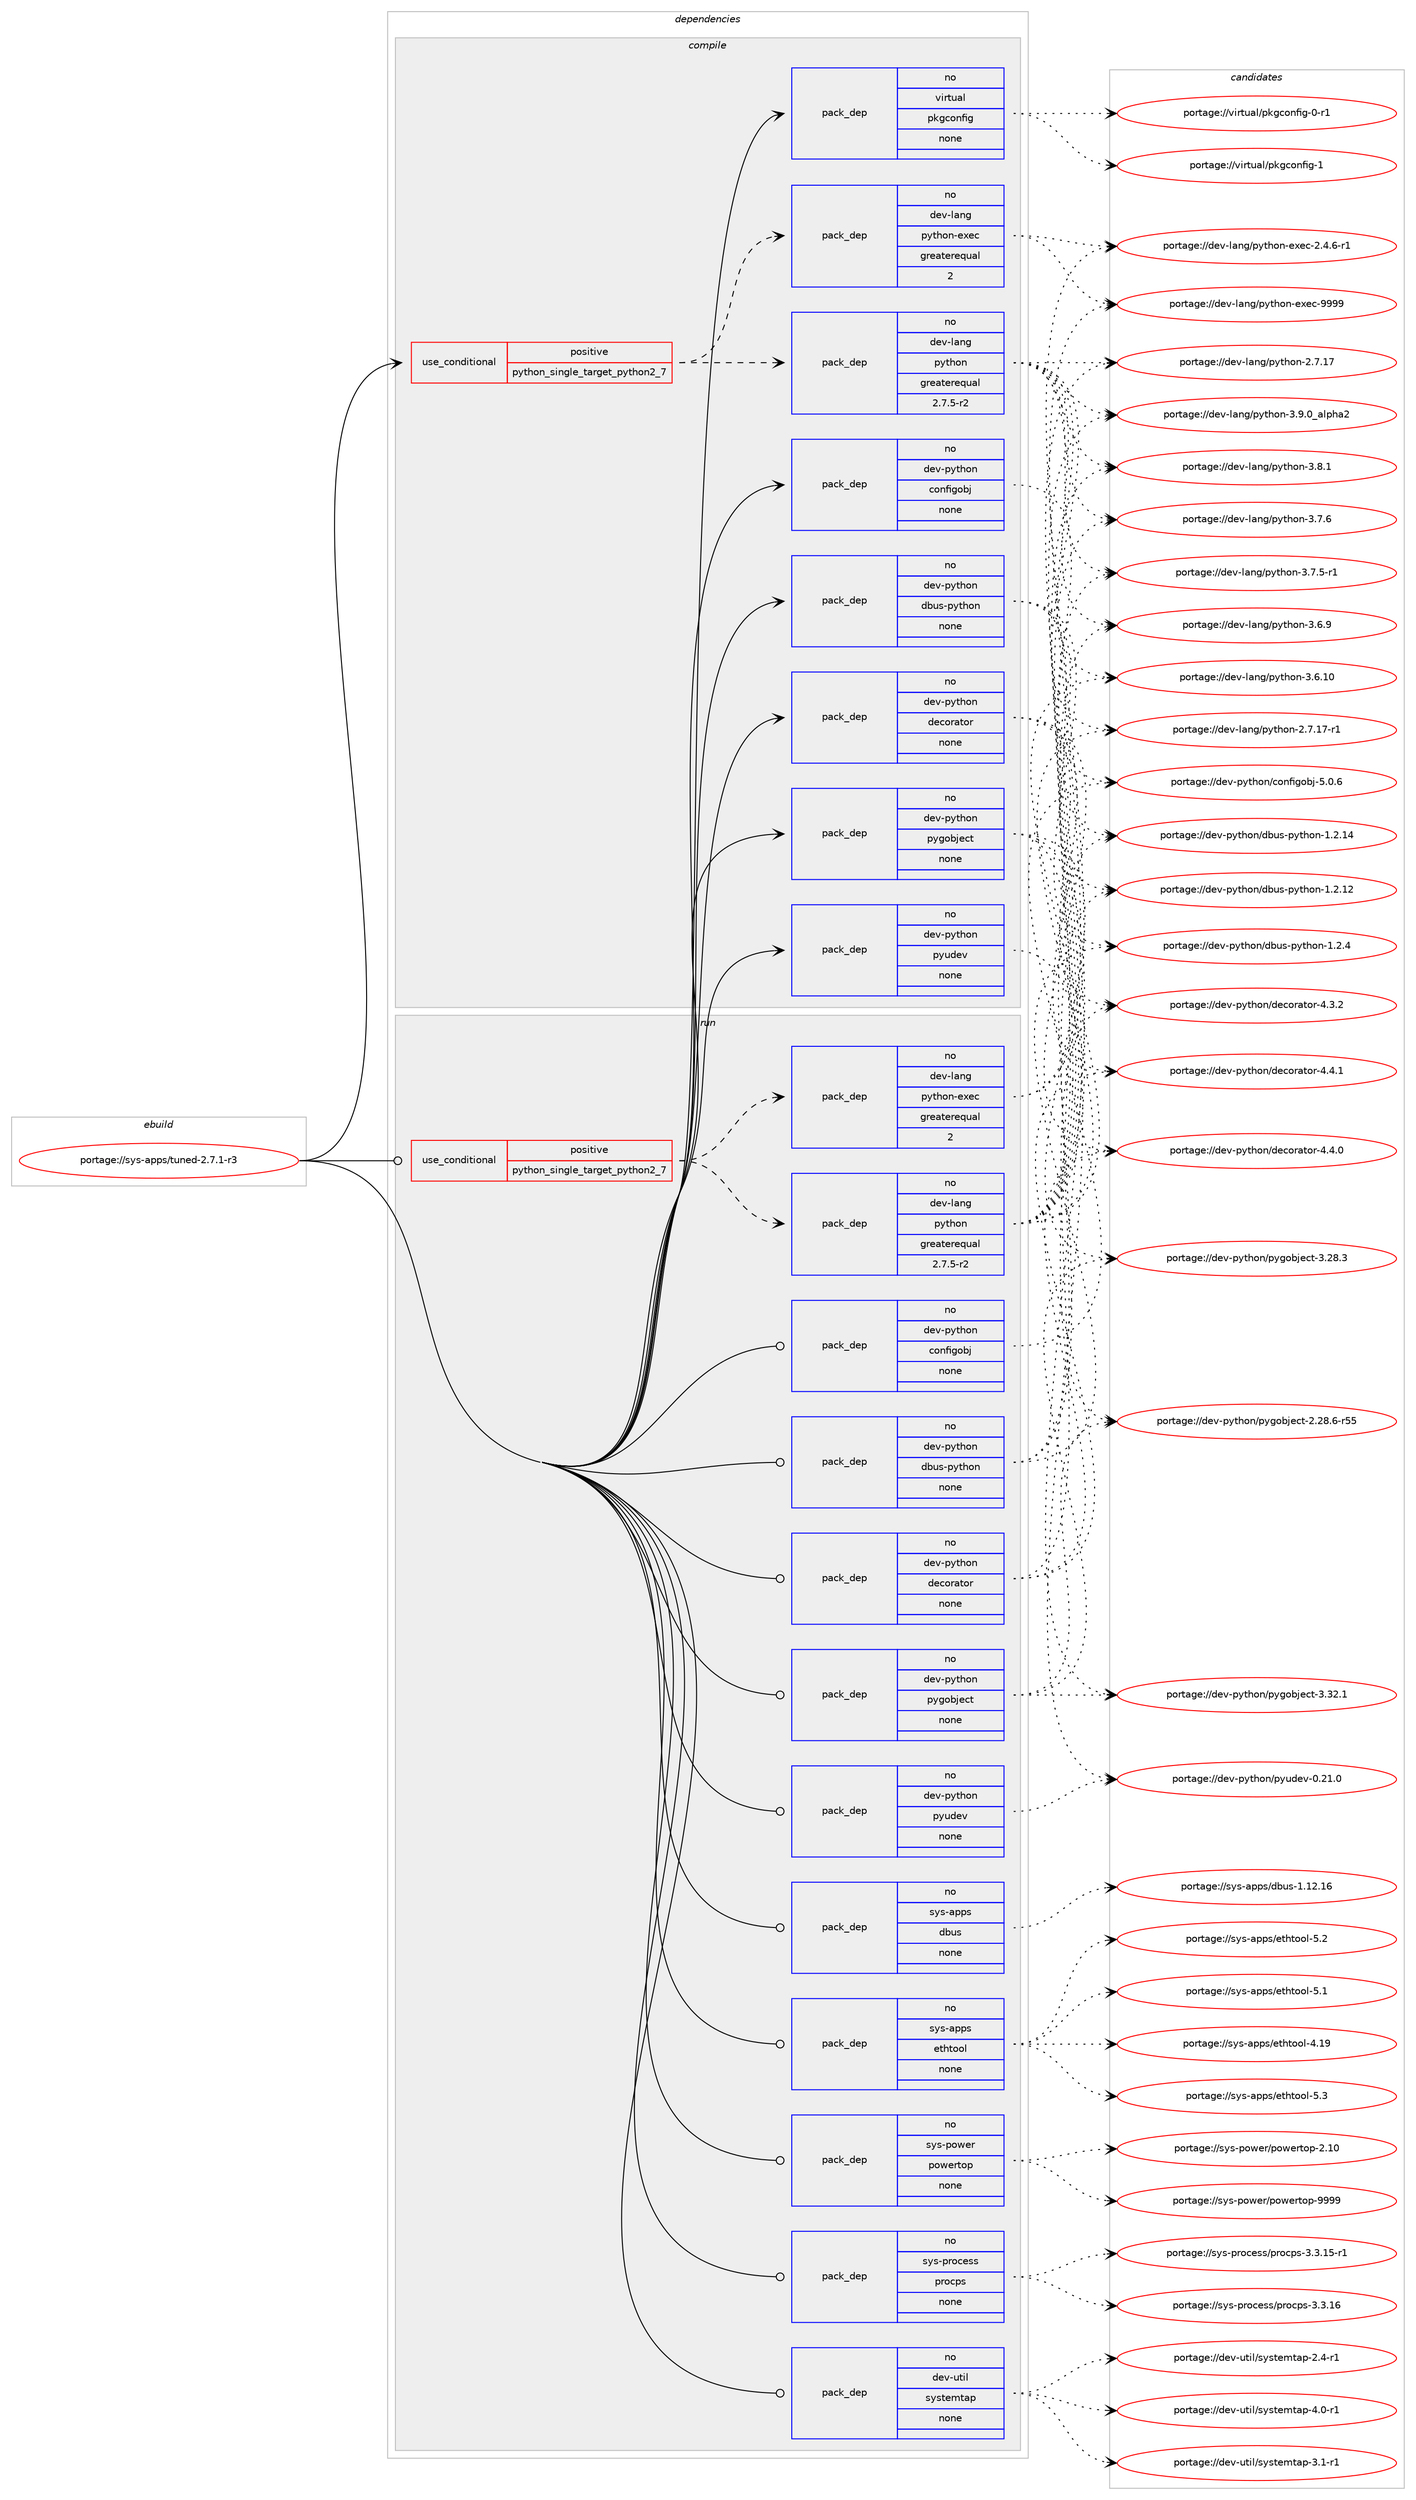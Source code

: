 digraph prolog {

# *************
# Graph options
# *************

newrank=true;
concentrate=true;
compound=true;
graph [rankdir=LR,fontname=Helvetica,fontsize=10,ranksep=1.5];#, ranksep=2.5, nodesep=0.2];
edge  [arrowhead=vee];
node  [fontname=Helvetica,fontsize=10];

# **********
# The ebuild
# **********

subgraph cluster_leftcol {
color=gray;
rank=same;
label=<<i>ebuild</i>>;
id [label="portage://sys-apps/tuned-2.7.1-r3", color=red, width=4, href="../sys-apps/tuned-2.7.1-r3.svg"];
}

# ****************
# The dependencies
# ****************

subgraph cluster_midcol {
color=gray;
label=<<i>dependencies</i>>;
subgraph cluster_compile {
fillcolor="#eeeeee";
style=filled;
label=<<i>compile</i>>;
subgraph cond13566 {
dependency68299 [label=<<TABLE BORDER="0" CELLBORDER="1" CELLSPACING="0" CELLPADDING="4"><TR><TD ROWSPAN="3" CELLPADDING="10">use_conditional</TD></TR><TR><TD>positive</TD></TR><TR><TD>python_single_target_python2_7</TD></TR></TABLE>>, shape=none, color=red];
subgraph pack53270 {
dependency68300 [label=<<TABLE BORDER="0" CELLBORDER="1" CELLSPACING="0" CELLPADDING="4" WIDTH="220"><TR><TD ROWSPAN="6" CELLPADDING="30">pack_dep</TD></TR><TR><TD WIDTH="110">no</TD></TR><TR><TD>dev-lang</TD></TR><TR><TD>python</TD></TR><TR><TD>greaterequal</TD></TR><TR><TD>2.7.5-r2</TD></TR></TABLE>>, shape=none, color=blue];
}
dependency68299:e -> dependency68300:w [weight=20,style="dashed",arrowhead="vee"];
subgraph pack53271 {
dependency68301 [label=<<TABLE BORDER="0" CELLBORDER="1" CELLSPACING="0" CELLPADDING="4" WIDTH="220"><TR><TD ROWSPAN="6" CELLPADDING="30">pack_dep</TD></TR><TR><TD WIDTH="110">no</TD></TR><TR><TD>dev-lang</TD></TR><TR><TD>python-exec</TD></TR><TR><TD>greaterequal</TD></TR><TR><TD>2</TD></TR></TABLE>>, shape=none, color=blue];
}
dependency68299:e -> dependency68301:w [weight=20,style="dashed",arrowhead="vee"];
}
id:e -> dependency68299:w [weight=20,style="solid",arrowhead="vee"];
subgraph pack53272 {
dependency68302 [label=<<TABLE BORDER="0" CELLBORDER="1" CELLSPACING="0" CELLPADDING="4" WIDTH="220"><TR><TD ROWSPAN="6" CELLPADDING="30">pack_dep</TD></TR><TR><TD WIDTH="110">no</TD></TR><TR><TD>dev-python</TD></TR><TR><TD>configobj</TD></TR><TR><TD>none</TD></TR><TR><TD></TD></TR></TABLE>>, shape=none, color=blue];
}
id:e -> dependency68302:w [weight=20,style="solid",arrowhead="vee"];
subgraph pack53273 {
dependency68303 [label=<<TABLE BORDER="0" CELLBORDER="1" CELLSPACING="0" CELLPADDING="4" WIDTH="220"><TR><TD ROWSPAN="6" CELLPADDING="30">pack_dep</TD></TR><TR><TD WIDTH="110">no</TD></TR><TR><TD>dev-python</TD></TR><TR><TD>dbus-python</TD></TR><TR><TD>none</TD></TR><TR><TD></TD></TR></TABLE>>, shape=none, color=blue];
}
id:e -> dependency68303:w [weight=20,style="solid",arrowhead="vee"];
subgraph pack53274 {
dependency68304 [label=<<TABLE BORDER="0" CELLBORDER="1" CELLSPACING="0" CELLPADDING="4" WIDTH="220"><TR><TD ROWSPAN="6" CELLPADDING="30">pack_dep</TD></TR><TR><TD WIDTH="110">no</TD></TR><TR><TD>dev-python</TD></TR><TR><TD>decorator</TD></TR><TR><TD>none</TD></TR><TR><TD></TD></TR></TABLE>>, shape=none, color=blue];
}
id:e -> dependency68304:w [weight=20,style="solid",arrowhead="vee"];
subgraph pack53275 {
dependency68305 [label=<<TABLE BORDER="0" CELLBORDER="1" CELLSPACING="0" CELLPADDING="4" WIDTH="220"><TR><TD ROWSPAN="6" CELLPADDING="30">pack_dep</TD></TR><TR><TD WIDTH="110">no</TD></TR><TR><TD>dev-python</TD></TR><TR><TD>pygobject</TD></TR><TR><TD>none</TD></TR><TR><TD></TD></TR></TABLE>>, shape=none, color=blue];
}
id:e -> dependency68305:w [weight=20,style="solid",arrowhead="vee"];
subgraph pack53276 {
dependency68306 [label=<<TABLE BORDER="0" CELLBORDER="1" CELLSPACING="0" CELLPADDING="4" WIDTH="220"><TR><TD ROWSPAN="6" CELLPADDING="30">pack_dep</TD></TR><TR><TD WIDTH="110">no</TD></TR><TR><TD>dev-python</TD></TR><TR><TD>pyudev</TD></TR><TR><TD>none</TD></TR><TR><TD></TD></TR></TABLE>>, shape=none, color=blue];
}
id:e -> dependency68306:w [weight=20,style="solid",arrowhead="vee"];
subgraph pack53277 {
dependency68307 [label=<<TABLE BORDER="0" CELLBORDER="1" CELLSPACING="0" CELLPADDING="4" WIDTH="220"><TR><TD ROWSPAN="6" CELLPADDING="30">pack_dep</TD></TR><TR><TD WIDTH="110">no</TD></TR><TR><TD>virtual</TD></TR><TR><TD>pkgconfig</TD></TR><TR><TD>none</TD></TR><TR><TD></TD></TR></TABLE>>, shape=none, color=blue];
}
id:e -> dependency68307:w [weight=20,style="solid",arrowhead="vee"];
}
subgraph cluster_compileandrun {
fillcolor="#eeeeee";
style=filled;
label=<<i>compile and run</i>>;
}
subgraph cluster_run {
fillcolor="#eeeeee";
style=filled;
label=<<i>run</i>>;
subgraph cond13567 {
dependency68308 [label=<<TABLE BORDER="0" CELLBORDER="1" CELLSPACING="0" CELLPADDING="4"><TR><TD ROWSPAN="3" CELLPADDING="10">use_conditional</TD></TR><TR><TD>positive</TD></TR><TR><TD>python_single_target_python2_7</TD></TR></TABLE>>, shape=none, color=red];
subgraph pack53278 {
dependency68309 [label=<<TABLE BORDER="0" CELLBORDER="1" CELLSPACING="0" CELLPADDING="4" WIDTH="220"><TR><TD ROWSPAN="6" CELLPADDING="30">pack_dep</TD></TR><TR><TD WIDTH="110">no</TD></TR><TR><TD>dev-lang</TD></TR><TR><TD>python</TD></TR><TR><TD>greaterequal</TD></TR><TR><TD>2.7.5-r2</TD></TR></TABLE>>, shape=none, color=blue];
}
dependency68308:e -> dependency68309:w [weight=20,style="dashed",arrowhead="vee"];
subgraph pack53279 {
dependency68310 [label=<<TABLE BORDER="0" CELLBORDER="1" CELLSPACING="0" CELLPADDING="4" WIDTH="220"><TR><TD ROWSPAN="6" CELLPADDING="30">pack_dep</TD></TR><TR><TD WIDTH="110">no</TD></TR><TR><TD>dev-lang</TD></TR><TR><TD>python-exec</TD></TR><TR><TD>greaterequal</TD></TR><TR><TD>2</TD></TR></TABLE>>, shape=none, color=blue];
}
dependency68308:e -> dependency68310:w [weight=20,style="dashed",arrowhead="vee"];
}
id:e -> dependency68308:w [weight=20,style="solid",arrowhead="odot"];
subgraph pack53280 {
dependency68311 [label=<<TABLE BORDER="0" CELLBORDER="1" CELLSPACING="0" CELLPADDING="4" WIDTH="220"><TR><TD ROWSPAN="6" CELLPADDING="30">pack_dep</TD></TR><TR><TD WIDTH="110">no</TD></TR><TR><TD>dev-python</TD></TR><TR><TD>configobj</TD></TR><TR><TD>none</TD></TR><TR><TD></TD></TR></TABLE>>, shape=none, color=blue];
}
id:e -> dependency68311:w [weight=20,style="solid",arrowhead="odot"];
subgraph pack53281 {
dependency68312 [label=<<TABLE BORDER="0" CELLBORDER="1" CELLSPACING="0" CELLPADDING="4" WIDTH="220"><TR><TD ROWSPAN="6" CELLPADDING="30">pack_dep</TD></TR><TR><TD WIDTH="110">no</TD></TR><TR><TD>dev-python</TD></TR><TR><TD>dbus-python</TD></TR><TR><TD>none</TD></TR><TR><TD></TD></TR></TABLE>>, shape=none, color=blue];
}
id:e -> dependency68312:w [weight=20,style="solid",arrowhead="odot"];
subgraph pack53282 {
dependency68313 [label=<<TABLE BORDER="0" CELLBORDER="1" CELLSPACING="0" CELLPADDING="4" WIDTH="220"><TR><TD ROWSPAN="6" CELLPADDING="30">pack_dep</TD></TR><TR><TD WIDTH="110">no</TD></TR><TR><TD>dev-python</TD></TR><TR><TD>decorator</TD></TR><TR><TD>none</TD></TR><TR><TD></TD></TR></TABLE>>, shape=none, color=blue];
}
id:e -> dependency68313:w [weight=20,style="solid",arrowhead="odot"];
subgraph pack53283 {
dependency68314 [label=<<TABLE BORDER="0" CELLBORDER="1" CELLSPACING="0" CELLPADDING="4" WIDTH="220"><TR><TD ROWSPAN="6" CELLPADDING="30">pack_dep</TD></TR><TR><TD WIDTH="110">no</TD></TR><TR><TD>dev-python</TD></TR><TR><TD>pygobject</TD></TR><TR><TD>none</TD></TR><TR><TD></TD></TR></TABLE>>, shape=none, color=blue];
}
id:e -> dependency68314:w [weight=20,style="solid",arrowhead="odot"];
subgraph pack53284 {
dependency68315 [label=<<TABLE BORDER="0" CELLBORDER="1" CELLSPACING="0" CELLPADDING="4" WIDTH="220"><TR><TD ROWSPAN="6" CELLPADDING="30">pack_dep</TD></TR><TR><TD WIDTH="110">no</TD></TR><TR><TD>dev-python</TD></TR><TR><TD>pyudev</TD></TR><TR><TD>none</TD></TR><TR><TD></TD></TR></TABLE>>, shape=none, color=blue];
}
id:e -> dependency68315:w [weight=20,style="solid",arrowhead="odot"];
subgraph pack53285 {
dependency68316 [label=<<TABLE BORDER="0" CELLBORDER="1" CELLSPACING="0" CELLPADDING="4" WIDTH="220"><TR><TD ROWSPAN="6" CELLPADDING="30">pack_dep</TD></TR><TR><TD WIDTH="110">no</TD></TR><TR><TD>dev-util</TD></TR><TR><TD>systemtap</TD></TR><TR><TD>none</TD></TR><TR><TD></TD></TR></TABLE>>, shape=none, color=blue];
}
id:e -> dependency68316:w [weight=20,style="solid",arrowhead="odot"];
subgraph pack53286 {
dependency68317 [label=<<TABLE BORDER="0" CELLBORDER="1" CELLSPACING="0" CELLPADDING="4" WIDTH="220"><TR><TD ROWSPAN="6" CELLPADDING="30">pack_dep</TD></TR><TR><TD WIDTH="110">no</TD></TR><TR><TD>sys-apps</TD></TR><TR><TD>dbus</TD></TR><TR><TD>none</TD></TR><TR><TD></TD></TR></TABLE>>, shape=none, color=blue];
}
id:e -> dependency68317:w [weight=20,style="solid",arrowhead="odot"];
subgraph pack53287 {
dependency68318 [label=<<TABLE BORDER="0" CELLBORDER="1" CELLSPACING="0" CELLPADDING="4" WIDTH="220"><TR><TD ROWSPAN="6" CELLPADDING="30">pack_dep</TD></TR><TR><TD WIDTH="110">no</TD></TR><TR><TD>sys-apps</TD></TR><TR><TD>ethtool</TD></TR><TR><TD>none</TD></TR><TR><TD></TD></TR></TABLE>>, shape=none, color=blue];
}
id:e -> dependency68318:w [weight=20,style="solid",arrowhead="odot"];
subgraph pack53288 {
dependency68319 [label=<<TABLE BORDER="0" CELLBORDER="1" CELLSPACING="0" CELLPADDING="4" WIDTH="220"><TR><TD ROWSPAN="6" CELLPADDING="30">pack_dep</TD></TR><TR><TD WIDTH="110">no</TD></TR><TR><TD>sys-power</TD></TR><TR><TD>powertop</TD></TR><TR><TD>none</TD></TR><TR><TD></TD></TR></TABLE>>, shape=none, color=blue];
}
id:e -> dependency68319:w [weight=20,style="solid",arrowhead="odot"];
subgraph pack53289 {
dependency68320 [label=<<TABLE BORDER="0" CELLBORDER="1" CELLSPACING="0" CELLPADDING="4" WIDTH="220"><TR><TD ROWSPAN="6" CELLPADDING="30">pack_dep</TD></TR><TR><TD WIDTH="110">no</TD></TR><TR><TD>sys-process</TD></TR><TR><TD>procps</TD></TR><TR><TD>none</TD></TR><TR><TD></TD></TR></TABLE>>, shape=none, color=blue];
}
id:e -> dependency68320:w [weight=20,style="solid",arrowhead="odot"];
}
}

# **************
# The candidates
# **************

subgraph cluster_choices {
rank=same;
color=gray;
label=<<i>candidates</i>>;

subgraph choice53270 {
color=black;
nodesep=1;
choice10010111845108971101034711212111610411111045514657464895971081121049750 [label="portage://dev-lang/python-3.9.0_alpha2", color=red, width=4,href="../dev-lang/python-3.9.0_alpha2.svg"];
choice100101118451089711010347112121116104111110455146564649 [label="portage://dev-lang/python-3.8.1", color=red, width=4,href="../dev-lang/python-3.8.1.svg"];
choice100101118451089711010347112121116104111110455146554654 [label="portage://dev-lang/python-3.7.6", color=red, width=4,href="../dev-lang/python-3.7.6.svg"];
choice1001011184510897110103471121211161041111104551465546534511449 [label="portage://dev-lang/python-3.7.5-r1", color=red, width=4,href="../dev-lang/python-3.7.5-r1.svg"];
choice100101118451089711010347112121116104111110455146544657 [label="portage://dev-lang/python-3.6.9", color=red, width=4,href="../dev-lang/python-3.6.9.svg"];
choice10010111845108971101034711212111610411111045514654464948 [label="portage://dev-lang/python-3.6.10", color=red, width=4,href="../dev-lang/python-3.6.10.svg"];
choice100101118451089711010347112121116104111110455046554649554511449 [label="portage://dev-lang/python-2.7.17-r1", color=red, width=4,href="../dev-lang/python-2.7.17-r1.svg"];
choice10010111845108971101034711212111610411111045504655464955 [label="portage://dev-lang/python-2.7.17", color=red, width=4,href="../dev-lang/python-2.7.17.svg"];
dependency68300:e -> choice10010111845108971101034711212111610411111045514657464895971081121049750:w [style=dotted,weight="100"];
dependency68300:e -> choice100101118451089711010347112121116104111110455146564649:w [style=dotted,weight="100"];
dependency68300:e -> choice100101118451089711010347112121116104111110455146554654:w [style=dotted,weight="100"];
dependency68300:e -> choice1001011184510897110103471121211161041111104551465546534511449:w [style=dotted,weight="100"];
dependency68300:e -> choice100101118451089711010347112121116104111110455146544657:w [style=dotted,weight="100"];
dependency68300:e -> choice10010111845108971101034711212111610411111045514654464948:w [style=dotted,weight="100"];
dependency68300:e -> choice100101118451089711010347112121116104111110455046554649554511449:w [style=dotted,weight="100"];
dependency68300:e -> choice10010111845108971101034711212111610411111045504655464955:w [style=dotted,weight="100"];
}
subgraph choice53271 {
color=black;
nodesep=1;
choice10010111845108971101034711212111610411111045101120101994557575757 [label="portage://dev-lang/python-exec-9999", color=red, width=4,href="../dev-lang/python-exec-9999.svg"];
choice10010111845108971101034711212111610411111045101120101994550465246544511449 [label="portage://dev-lang/python-exec-2.4.6-r1", color=red, width=4,href="../dev-lang/python-exec-2.4.6-r1.svg"];
dependency68301:e -> choice10010111845108971101034711212111610411111045101120101994557575757:w [style=dotted,weight="100"];
dependency68301:e -> choice10010111845108971101034711212111610411111045101120101994550465246544511449:w [style=dotted,weight="100"];
}
subgraph choice53272 {
color=black;
nodesep=1;
choice10010111845112121116104111110479911111010210510311198106455346484654 [label="portage://dev-python/configobj-5.0.6", color=red, width=4,href="../dev-python/configobj-5.0.6.svg"];
dependency68302:e -> choice10010111845112121116104111110479911111010210510311198106455346484654:w [style=dotted,weight="100"];
}
subgraph choice53273 {
color=black;
nodesep=1;
choice10010111845112121116104111110471009811711545112121116104111110454946504652 [label="portage://dev-python/dbus-python-1.2.4", color=red, width=4,href="../dev-python/dbus-python-1.2.4.svg"];
choice1001011184511212111610411111047100981171154511212111610411111045494650464952 [label="portage://dev-python/dbus-python-1.2.14", color=red, width=4,href="../dev-python/dbus-python-1.2.14.svg"];
choice1001011184511212111610411111047100981171154511212111610411111045494650464950 [label="portage://dev-python/dbus-python-1.2.12", color=red, width=4,href="../dev-python/dbus-python-1.2.12.svg"];
dependency68303:e -> choice10010111845112121116104111110471009811711545112121116104111110454946504652:w [style=dotted,weight="100"];
dependency68303:e -> choice1001011184511212111610411111047100981171154511212111610411111045494650464952:w [style=dotted,weight="100"];
dependency68303:e -> choice1001011184511212111610411111047100981171154511212111610411111045494650464950:w [style=dotted,weight="100"];
}
subgraph choice53274 {
color=black;
nodesep=1;
choice10010111845112121116104111110471001019911111497116111114455246524649 [label="portage://dev-python/decorator-4.4.1", color=red, width=4,href="../dev-python/decorator-4.4.1.svg"];
choice10010111845112121116104111110471001019911111497116111114455246524648 [label="portage://dev-python/decorator-4.4.0", color=red, width=4,href="../dev-python/decorator-4.4.0.svg"];
choice10010111845112121116104111110471001019911111497116111114455246514650 [label="portage://dev-python/decorator-4.3.2", color=red, width=4,href="../dev-python/decorator-4.3.2.svg"];
dependency68304:e -> choice10010111845112121116104111110471001019911111497116111114455246524649:w [style=dotted,weight="100"];
dependency68304:e -> choice10010111845112121116104111110471001019911111497116111114455246524648:w [style=dotted,weight="100"];
dependency68304:e -> choice10010111845112121116104111110471001019911111497116111114455246514650:w [style=dotted,weight="100"];
}
subgraph choice53275 {
color=black;
nodesep=1;
choice1001011184511212111610411111047112121103111981061019911645514651504649 [label="portage://dev-python/pygobject-3.32.1", color=red, width=4,href="../dev-python/pygobject-3.32.1.svg"];
choice1001011184511212111610411111047112121103111981061019911645514650564651 [label="portage://dev-python/pygobject-3.28.3", color=red, width=4,href="../dev-python/pygobject-3.28.3.svg"];
choice1001011184511212111610411111047112121103111981061019911645504650564654451145353 [label="portage://dev-python/pygobject-2.28.6-r55", color=red, width=4,href="../dev-python/pygobject-2.28.6-r55.svg"];
dependency68305:e -> choice1001011184511212111610411111047112121103111981061019911645514651504649:w [style=dotted,weight="100"];
dependency68305:e -> choice1001011184511212111610411111047112121103111981061019911645514650564651:w [style=dotted,weight="100"];
dependency68305:e -> choice1001011184511212111610411111047112121103111981061019911645504650564654451145353:w [style=dotted,weight="100"];
}
subgraph choice53276 {
color=black;
nodesep=1;
choice100101118451121211161041111104711212111710010111845484650494648 [label="portage://dev-python/pyudev-0.21.0", color=red, width=4,href="../dev-python/pyudev-0.21.0.svg"];
dependency68306:e -> choice100101118451121211161041111104711212111710010111845484650494648:w [style=dotted,weight="100"];
}
subgraph choice53277 {
color=black;
nodesep=1;
choice1181051141161179710847112107103991111101021051034549 [label="portage://virtual/pkgconfig-1", color=red, width=4,href="../virtual/pkgconfig-1.svg"];
choice11810511411611797108471121071039911111010210510345484511449 [label="portage://virtual/pkgconfig-0-r1", color=red, width=4,href="../virtual/pkgconfig-0-r1.svg"];
dependency68307:e -> choice1181051141161179710847112107103991111101021051034549:w [style=dotted,weight="100"];
dependency68307:e -> choice11810511411611797108471121071039911111010210510345484511449:w [style=dotted,weight="100"];
}
subgraph choice53278 {
color=black;
nodesep=1;
choice10010111845108971101034711212111610411111045514657464895971081121049750 [label="portage://dev-lang/python-3.9.0_alpha2", color=red, width=4,href="../dev-lang/python-3.9.0_alpha2.svg"];
choice100101118451089711010347112121116104111110455146564649 [label="portage://dev-lang/python-3.8.1", color=red, width=4,href="../dev-lang/python-3.8.1.svg"];
choice100101118451089711010347112121116104111110455146554654 [label="portage://dev-lang/python-3.7.6", color=red, width=4,href="../dev-lang/python-3.7.6.svg"];
choice1001011184510897110103471121211161041111104551465546534511449 [label="portage://dev-lang/python-3.7.5-r1", color=red, width=4,href="../dev-lang/python-3.7.5-r1.svg"];
choice100101118451089711010347112121116104111110455146544657 [label="portage://dev-lang/python-3.6.9", color=red, width=4,href="../dev-lang/python-3.6.9.svg"];
choice10010111845108971101034711212111610411111045514654464948 [label="portage://dev-lang/python-3.6.10", color=red, width=4,href="../dev-lang/python-3.6.10.svg"];
choice100101118451089711010347112121116104111110455046554649554511449 [label="portage://dev-lang/python-2.7.17-r1", color=red, width=4,href="../dev-lang/python-2.7.17-r1.svg"];
choice10010111845108971101034711212111610411111045504655464955 [label="portage://dev-lang/python-2.7.17", color=red, width=4,href="../dev-lang/python-2.7.17.svg"];
dependency68309:e -> choice10010111845108971101034711212111610411111045514657464895971081121049750:w [style=dotted,weight="100"];
dependency68309:e -> choice100101118451089711010347112121116104111110455146564649:w [style=dotted,weight="100"];
dependency68309:e -> choice100101118451089711010347112121116104111110455146554654:w [style=dotted,weight="100"];
dependency68309:e -> choice1001011184510897110103471121211161041111104551465546534511449:w [style=dotted,weight="100"];
dependency68309:e -> choice100101118451089711010347112121116104111110455146544657:w [style=dotted,weight="100"];
dependency68309:e -> choice10010111845108971101034711212111610411111045514654464948:w [style=dotted,weight="100"];
dependency68309:e -> choice100101118451089711010347112121116104111110455046554649554511449:w [style=dotted,weight="100"];
dependency68309:e -> choice10010111845108971101034711212111610411111045504655464955:w [style=dotted,weight="100"];
}
subgraph choice53279 {
color=black;
nodesep=1;
choice10010111845108971101034711212111610411111045101120101994557575757 [label="portage://dev-lang/python-exec-9999", color=red, width=4,href="../dev-lang/python-exec-9999.svg"];
choice10010111845108971101034711212111610411111045101120101994550465246544511449 [label="portage://dev-lang/python-exec-2.4.6-r1", color=red, width=4,href="../dev-lang/python-exec-2.4.6-r1.svg"];
dependency68310:e -> choice10010111845108971101034711212111610411111045101120101994557575757:w [style=dotted,weight="100"];
dependency68310:e -> choice10010111845108971101034711212111610411111045101120101994550465246544511449:w [style=dotted,weight="100"];
}
subgraph choice53280 {
color=black;
nodesep=1;
choice10010111845112121116104111110479911111010210510311198106455346484654 [label="portage://dev-python/configobj-5.0.6", color=red, width=4,href="../dev-python/configobj-5.0.6.svg"];
dependency68311:e -> choice10010111845112121116104111110479911111010210510311198106455346484654:w [style=dotted,weight="100"];
}
subgraph choice53281 {
color=black;
nodesep=1;
choice10010111845112121116104111110471009811711545112121116104111110454946504652 [label="portage://dev-python/dbus-python-1.2.4", color=red, width=4,href="../dev-python/dbus-python-1.2.4.svg"];
choice1001011184511212111610411111047100981171154511212111610411111045494650464952 [label="portage://dev-python/dbus-python-1.2.14", color=red, width=4,href="../dev-python/dbus-python-1.2.14.svg"];
choice1001011184511212111610411111047100981171154511212111610411111045494650464950 [label="portage://dev-python/dbus-python-1.2.12", color=red, width=4,href="../dev-python/dbus-python-1.2.12.svg"];
dependency68312:e -> choice10010111845112121116104111110471009811711545112121116104111110454946504652:w [style=dotted,weight="100"];
dependency68312:e -> choice1001011184511212111610411111047100981171154511212111610411111045494650464952:w [style=dotted,weight="100"];
dependency68312:e -> choice1001011184511212111610411111047100981171154511212111610411111045494650464950:w [style=dotted,weight="100"];
}
subgraph choice53282 {
color=black;
nodesep=1;
choice10010111845112121116104111110471001019911111497116111114455246524649 [label="portage://dev-python/decorator-4.4.1", color=red, width=4,href="../dev-python/decorator-4.4.1.svg"];
choice10010111845112121116104111110471001019911111497116111114455246524648 [label="portage://dev-python/decorator-4.4.0", color=red, width=4,href="../dev-python/decorator-4.4.0.svg"];
choice10010111845112121116104111110471001019911111497116111114455246514650 [label="portage://dev-python/decorator-4.3.2", color=red, width=4,href="../dev-python/decorator-4.3.2.svg"];
dependency68313:e -> choice10010111845112121116104111110471001019911111497116111114455246524649:w [style=dotted,weight="100"];
dependency68313:e -> choice10010111845112121116104111110471001019911111497116111114455246524648:w [style=dotted,weight="100"];
dependency68313:e -> choice10010111845112121116104111110471001019911111497116111114455246514650:w [style=dotted,weight="100"];
}
subgraph choice53283 {
color=black;
nodesep=1;
choice1001011184511212111610411111047112121103111981061019911645514651504649 [label="portage://dev-python/pygobject-3.32.1", color=red, width=4,href="../dev-python/pygobject-3.32.1.svg"];
choice1001011184511212111610411111047112121103111981061019911645514650564651 [label="portage://dev-python/pygobject-3.28.3", color=red, width=4,href="../dev-python/pygobject-3.28.3.svg"];
choice1001011184511212111610411111047112121103111981061019911645504650564654451145353 [label="portage://dev-python/pygobject-2.28.6-r55", color=red, width=4,href="../dev-python/pygobject-2.28.6-r55.svg"];
dependency68314:e -> choice1001011184511212111610411111047112121103111981061019911645514651504649:w [style=dotted,weight="100"];
dependency68314:e -> choice1001011184511212111610411111047112121103111981061019911645514650564651:w [style=dotted,weight="100"];
dependency68314:e -> choice1001011184511212111610411111047112121103111981061019911645504650564654451145353:w [style=dotted,weight="100"];
}
subgraph choice53284 {
color=black;
nodesep=1;
choice100101118451121211161041111104711212111710010111845484650494648 [label="portage://dev-python/pyudev-0.21.0", color=red, width=4,href="../dev-python/pyudev-0.21.0.svg"];
dependency68315:e -> choice100101118451121211161041111104711212111710010111845484650494648:w [style=dotted,weight="100"];
}
subgraph choice53285 {
color=black;
nodesep=1;
choice100101118451171161051084711512111511610110911697112455246484511449 [label="portage://dev-util/systemtap-4.0-r1", color=red, width=4,href="../dev-util/systemtap-4.0-r1.svg"];
choice100101118451171161051084711512111511610110911697112455146494511449 [label="portage://dev-util/systemtap-3.1-r1", color=red, width=4,href="../dev-util/systemtap-3.1-r1.svg"];
choice100101118451171161051084711512111511610110911697112455046524511449 [label="portage://dev-util/systemtap-2.4-r1", color=red, width=4,href="../dev-util/systemtap-2.4-r1.svg"];
dependency68316:e -> choice100101118451171161051084711512111511610110911697112455246484511449:w [style=dotted,weight="100"];
dependency68316:e -> choice100101118451171161051084711512111511610110911697112455146494511449:w [style=dotted,weight="100"];
dependency68316:e -> choice100101118451171161051084711512111511610110911697112455046524511449:w [style=dotted,weight="100"];
}
subgraph choice53286 {
color=black;
nodesep=1;
choice115121115459711211211547100981171154549464950464954 [label="portage://sys-apps/dbus-1.12.16", color=red, width=4,href="../sys-apps/dbus-1.12.16.svg"];
dependency68317:e -> choice115121115459711211211547100981171154549464950464954:w [style=dotted,weight="100"];
}
subgraph choice53287 {
color=black;
nodesep=1;
choice11512111545971121121154710111610411611111110845534651 [label="portage://sys-apps/ethtool-5.3", color=red, width=4,href="../sys-apps/ethtool-5.3.svg"];
choice11512111545971121121154710111610411611111110845534650 [label="portage://sys-apps/ethtool-5.2", color=red, width=4,href="../sys-apps/ethtool-5.2.svg"];
choice11512111545971121121154710111610411611111110845534649 [label="portage://sys-apps/ethtool-5.1", color=red, width=4,href="../sys-apps/ethtool-5.1.svg"];
choice1151211154597112112115471011161041161111111084552464957 [label="portage://sys-apps/ethtool-4.19", color=red, width=4,href="../sys-apps/ethtool-4.19.svg"];
dependency68318:e -> choice11512111545971121121154710111610411611111110845534651:w [style=dotted,weight="100"];
dependency68318:e -> choice11512111545971121121154710111610411611111110845534650:w [style=dotted,weight="100"];
dependency68318:e -> choice11512111545971121121154710111610411611111110845534649:w [style=dotted,weight="100"];
dependency68318:e -> choice1151211154597112112115471011161041161111111084552464957:w [style=dotted,weight="100"];
}
subgraph choice53288 {
color=black;
nodesep=1;
choice11512111545112111119101114471121111191011141161111124557575757 [label="portage://sys-power/powertop-9999", color=red, width=4,href="../sys-power/powertop-9999.svg"];
choice11512111545112111119101114471121111191011141161111124550464948 [label="portage://sys-power/powertop-2.10", color=red, width=4,href="../sys-power/powertop-2.10.svg"];
dependency68319:e -> choice11512111545112111119101114471121111191011141161111124557575757:w [style=dotted,weight="100"];
dependency68319:e -> choice11512111545112111119101114471121111191011141161111124550464948:w [style=dotted,weight="100"];
}
subgraph choice53289 {
color=black;
nodesep=1;
choice1151211154511211411199101115115471121141119911211545514651464954 [label="portage://sys-process/procps-3.3.16", color=red, width=4,href="../sys-process/procps-3.3.16.svg"];
choice11512111545112114111991011151154711211411199112115455146514649534511449 [label="portage://sys-process/procps-3.3.15-r1", color=red, width=4,href="../sys-process/procps-3.3.15-r1.svg"];
dependency68320:e -> choice1151211154511211411199101115115471121141119911211545514651464954:w [style=dotted,weight="100"];
dependency68320:e -> choice11512111545112114111991011151154711211411199112115455146514649534511449:w [style=dotted,weight="100"];
}
}

}
